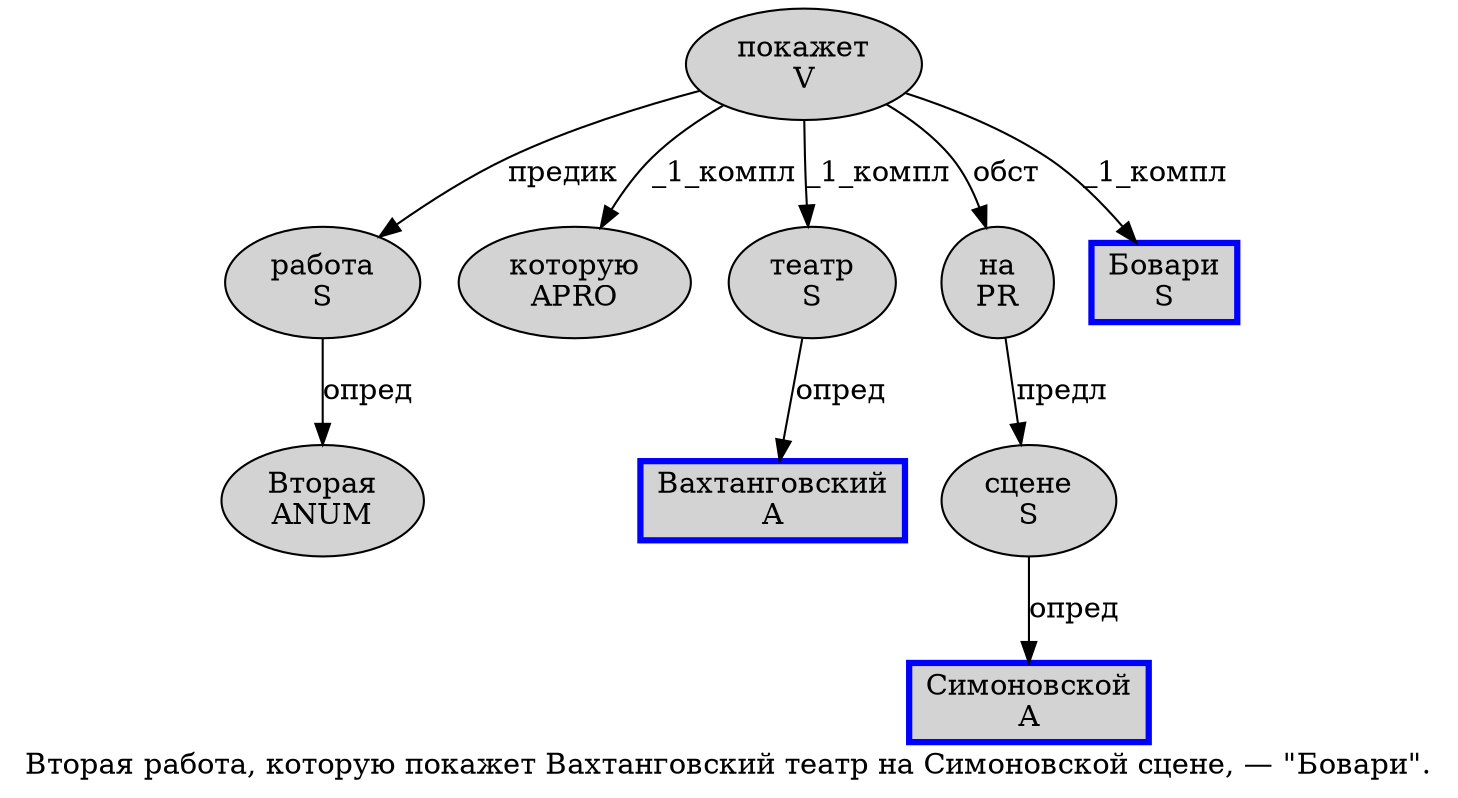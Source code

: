 digraph SENTENCE_171 {
	graph [label="Вторая работа, которую покажет Вахтанговский театр на Симоновской сцене, — \"Бовари\"."]
	node [style=filled]
		0 [label="Вторая
ANUM" color="" fillcolor=lightgray penwidth=1 shape=ellipse]
		1 [label="работа
S" color="" fillcolor=lightgray penwidth=1 shape=ellipse]
		3 [label="которую
APRO" color="" fillcolor=lightgray penwidth=1 shape=ellipse]
		4 [label="покажет
V" color="" fillcolor=lightgray penwidth=1 shape=ellipse]
		5 [label="Вахтанговский
A" color=blue fillcolor=lightgray penwidth=3 shape=box]
		6 [label="театр
S" color="" fillcolor=lightgray penwidth=1 shape=ellipse]
		7 [label="на
PR" color="" fillcolor=lightgray penwidth=1 shape=ellipse]
		8 [label="Симоновской
A" color=blue fillcolor=lightgray penwidth=3 shape=box]
		9 [label="сцене
S" color="" fillcolor=lightgray penwidth=1 shape=ellipse]
		13 [label="Бовари
S" color=blue fillcolor=lightgray penwidth=3 shape=box]
			7 -> 9 [label="предл"]
			1 -> 0 [label="опред"]
			4 -> 1 [label="предик"]
			4 -> 3 [label="_1_компл"]
			4 -> 6 [label="_1_компл"]
			4 -> 7 [label="обст"]
			4 -> 13 [label="_1_компл"]
			6 -> 5 [label="опред"]
			9 -> 8 [label="опред"]
}